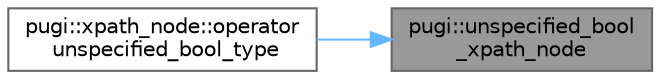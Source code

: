 digraph "pugi::unspecified_bool_xpath_node"
{
 // INTERACTIVE_SVG=YES
 // LATEX_PDF_SIZE
  bgcolor="transparent";
  edge [fontname=Helvetica,fontsize=10,labelfontname=Helvetica,labelfontsize=10];
  node [fontname=Helvetica,fontsize=10,shape=box,height=0.2,width=0.4];
  rankdir="RL";
  Node1 [id="Node000001",label="pugi::unspecified_bool\l_xpath_node",height=0.2,width=0.4,color="gray40", fillcolor="grey60", style="filled", fontcolor="black",tooltip=" "];
  Node1 -> Node2 [id="edge1_Node000001_Node000002",dir="back",color="steelblue1",style="solid",tooltip=" "];
  Node2 [id="Node000002",label="pugi::xpath_node::operator\l unspecified_bool_type",height=0.2,width=0.4,color="grey40", fillcolor="white", style="filled",URL="$d7/d68/classpugi_1_1xpath__node.html#a6b64be6e98c5311cf02ba42c7c0e898a",tooltip=" "];
}
